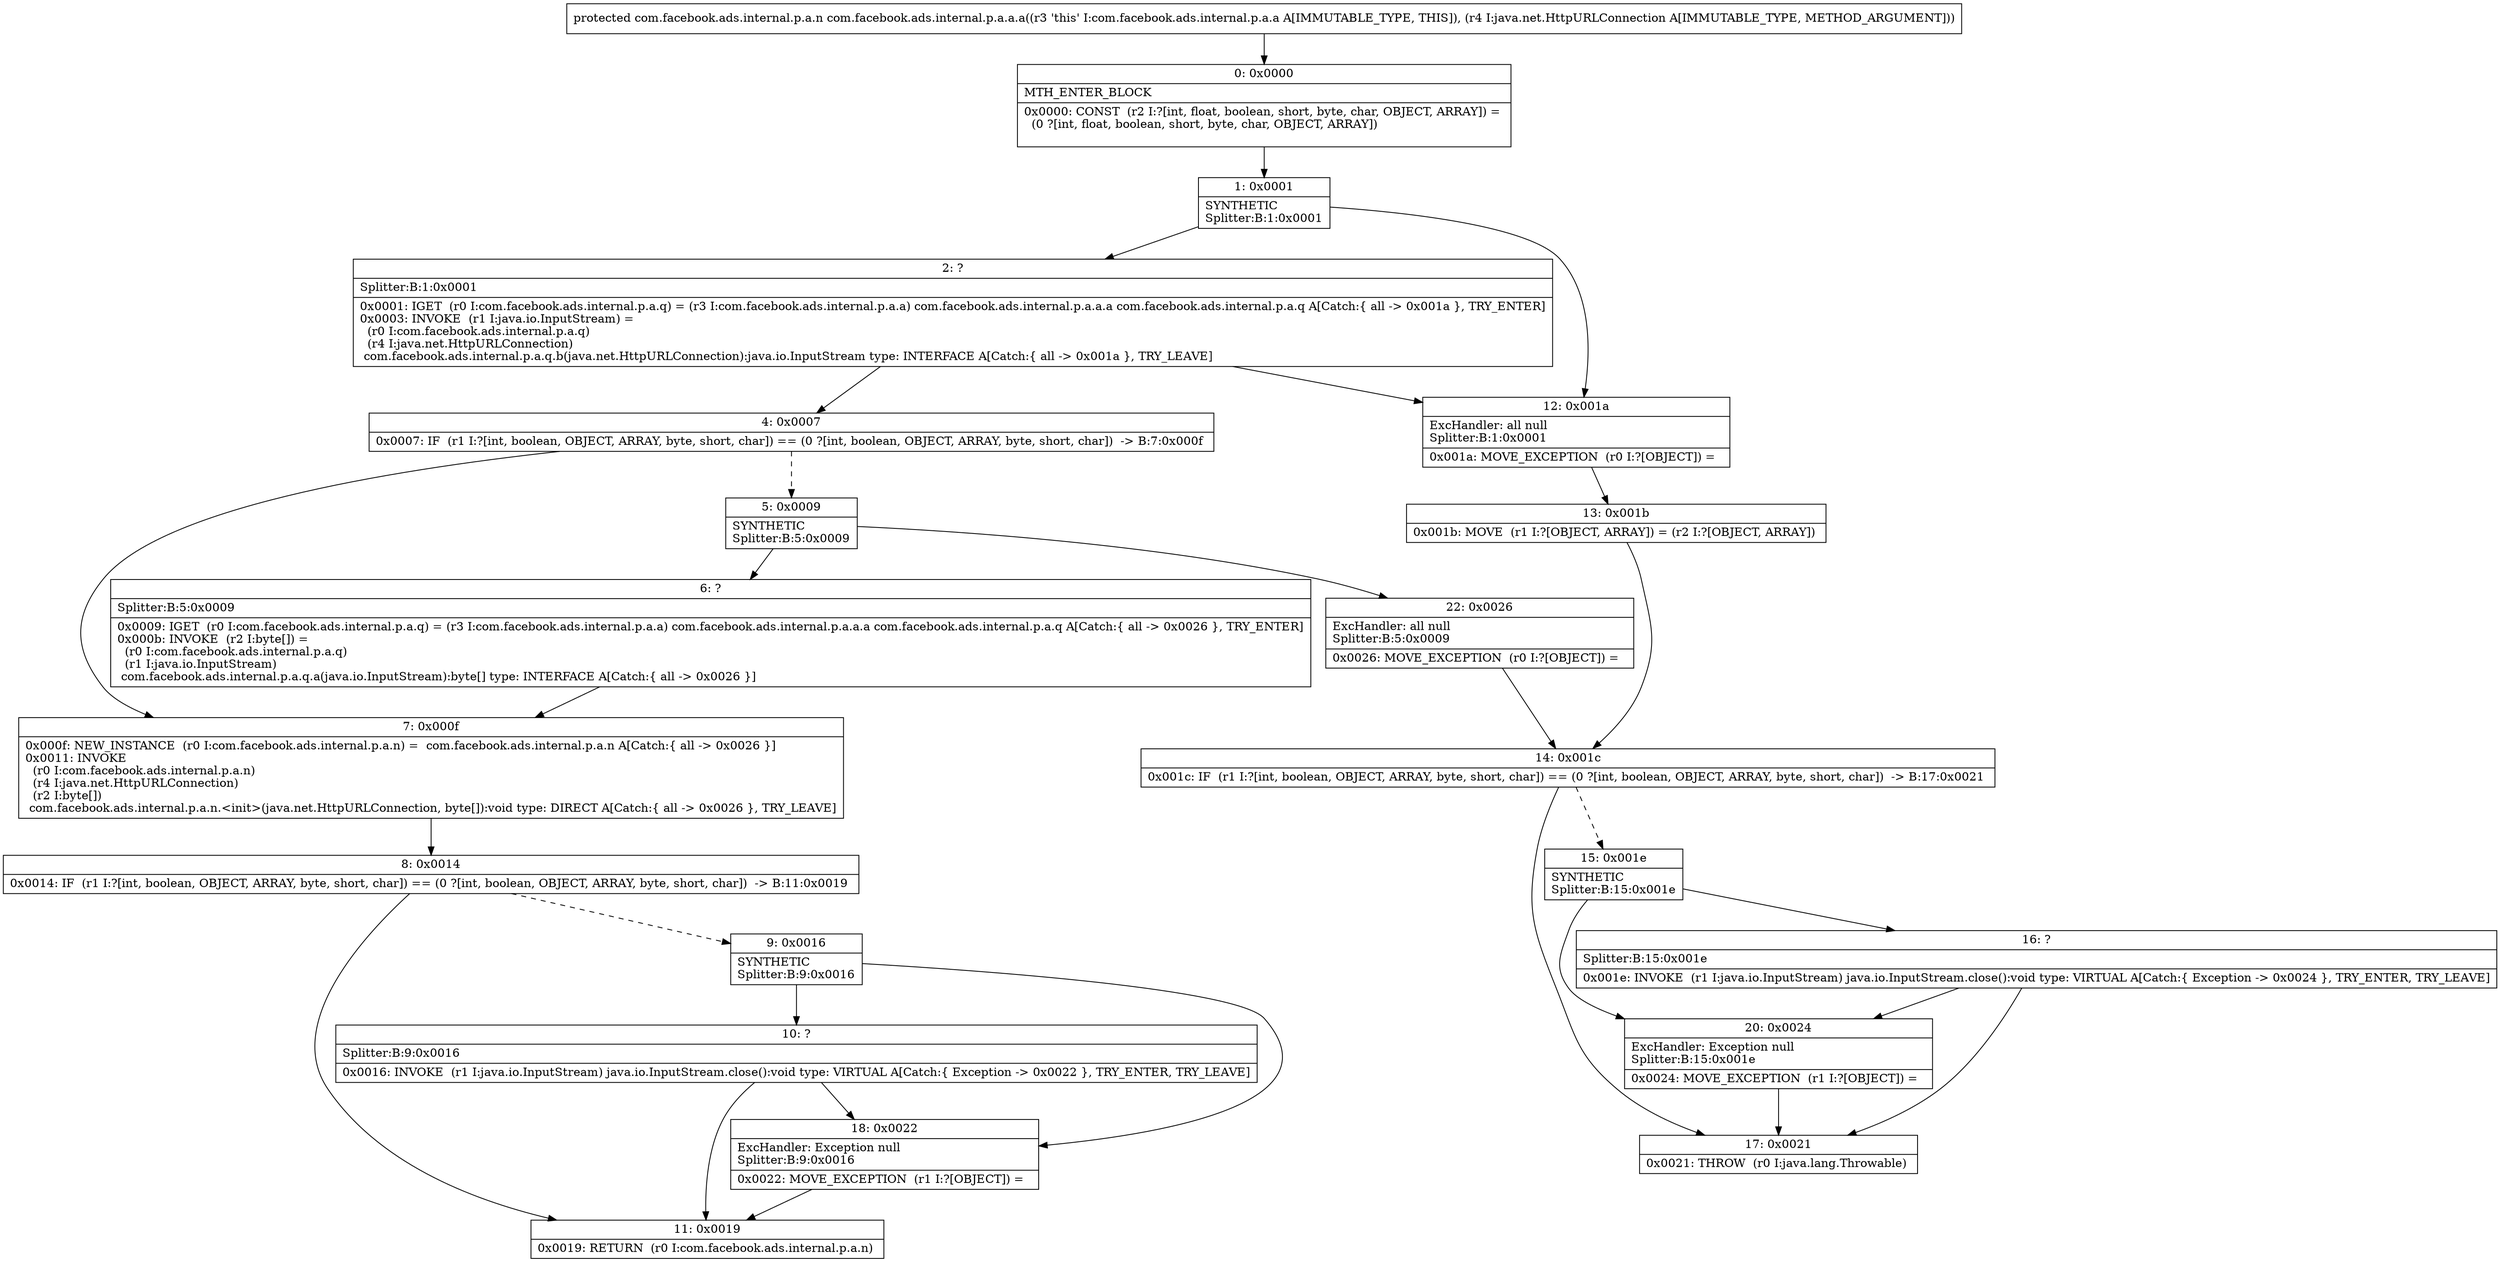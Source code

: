digraph "CFG forcom.facebook.ads.internal.p.a.a.a(Ljava\/net\/HttpURLConnection;)Lcom\/facebook\/ads\/internal\/p\/a\/n;" {
Node_0 [shape=record,label="{0\:\ 0x0000|MTH_ENTER_BLOCK\l|0x0000: CONST  (r2 I:?[int, float, boolean, short, byte, char, OBJECT, ARRAY]) = \l  (0 ?[int, float, boolean, short, byte, char, OBJECT, ARRAY])\l \l}"];
Node_1 [shape=record,label="{1\:\ 0x0001|SYNTHETIC\lSplitter:B:1:0x0001\l}"];
Node_2 [shape=record,label="{2\:\ ?|Splitter:B:1:0x0001\l|0x0001: IGET  (r0 I:com.facebook.ads.internal.p.a.q) = (r3 I:com.facebook.ads.internal.p.a.a) com.facebook.ads.internal.p.a.a.a com.facebook.ads.internal.p.a.q A[Catch:\{ all \-\> 0x001a \}, TRY_ENTER]\l0x0003: INVOKE  (r1 I:java.io.InputStream) = \l  (r0 I:com.facebook.ads.internal.p.a.q)\l  (r4 I:java.net.HttpURLConnection)\l com.facebook.ads.internal.p.a.q.b(java.net.HttpURLConnection):java.io.InputStream type: INTERFACE A[Catch:\{ all \-\> 0x001a \}, TRY_LEAVE]\l}"];
Node_4 [shape=record,label="{4\:\ 0x0007|0x0007: IF  (r1 I:?[int, boolean, OBJECT, ARRAY, byte, short, char]) == (0 ?[int, boolean, OBJECT, ARRAY, byte, short, char])  \-\> B:7:0x000f \l}"];
Node_5 [shape=record,label="{5\:\ 0x0009|SYNTHETIC\lSplitter:B:5:0x0009\l}"];
Node_6 [shape=record,label="{6\:\ ?|Splitter:B:5:0x0009\l|0x0009: IGET  (r0 I:com.facebook.ads.internal.p.a.q) = (r3 I:com.facebook.ads.internal.p.a.a) com.facebook.ads.internal.p.a.a.a com.facebook.ads.internal.p.a.q A[Catch:\{ all \-\> 0x0026 \}, TRY_ENTER]\l0x000b: INVOKE  (r2 I:byte[]) = \l  (r0 I:com.facebook.ads.internal.p.a.q)\l  (r1 I:java.io.InputStream)\l com.facebook.ads.internal.p.a.q.a(java.io.InputStream):byte[] type: INTERFACE A[Catch:\{ all \-\> 0x0026 \}]\l}"];
Node_7 [shape=record,label="{7\:\ 0x000f|0x000f: NEW_INSTANCE  (r0 I:com.facebook.ads.internal.p.a.n) =  com.facebook.ads.internal.p.a.n A[Catch:\{ all \-\> 0x0026 \}]\l0x0011: INVOKE  \l  (r0 I:com.facebook.ads.internal.p.a.n)\l  (r4 I:java.net.HttpURLConnection)\l  (r2 I:byte[])\l com.facebook.ads.internal.p.a.n.\<init\>(java.net.HttpURLConnection, byte[]):void type: DIRECT A[Catch:\{ all \-\> 0x0026 \}, TRY_LEAVE]\l}"];
Node_8 [shape=record,label="{8\:\ 0x0014|0x0014: IF  (r1 I:?[int, boolean, OBJECT, ARRAY, byte, short, char]) == (0 ?[int, boolean, OBJECT, ARRAY, byte, short, char])  \-\> B:11:0x0019 \l}"];
Node_9 [shape=record,label="{9\:\ 0x0016|SYNTHETIC\lSplitter:B:9:0x0016\l}"];
Node_10 [shape=record,label="{10\:\ ?|Splitter:B:9:0x0016\l|0x0016: INVOKE  (r1 I:java.io.InputStream) java.io.InputStream.close():void type: VIRTUAL A[Catch:\{ Exception \-\> 0x0022 \}, TRY_ENTER, TRY_LEAVE]\l}"];
Node_11 [shape=record,label="{11\:\ 0x0019|0x0019: RETURN  (r0 I:com.facebook.ads.internal.p.a.n) \l}"];
Node_12 [shape=record,label="{12\:\ 0x001a|ExcHandler: all null\lSplitter:B:1:0x0001\l|0x001a: MOVE_EXCEPTION  (r0 I:?[OBJECT]) =  \l}"];
Node_13 [shape=record,label="{13\:\ 0x001b|0x001b: MOVE  (r1 I:?[OBJECT, ARRAY]) = (r2 I:?[OBJECT, ARRAY]) \l}"];
Node_14 [shape=record,label="{14\:\ 0x001c|0x001c: IF  (r1 I:?[int, boolean, OBJECT, ARRAY, byte, short, char]) == (0 ?[int, boolean, OBJECT, ARRAY, byte, short, char])  \-\> B:17:0x0021 \l}"];
Node_15 [shape=record,label="{15\:\ 0x001e|SYNTHETIC\lSplitter:B:15:0x001e\l}"];
Node_16 [shape=record,label="{16\:\ ?|Splitter:B:15:0x001e\l|0x001e: INVOKE  (r1 I:java.io.InputStream) java.io.InputStream.close():void type: VIRTUAL A[Catch:\{ Exception \-\> 0x0024 \}, TRY_ENTER, TRY_LEAVE]\l}"];
Node_17 [shape=record,label="{17\:\ 0x0021|0x0021: THROW  (r0 I:java.lang.Throwable) \l}"];
Node_18 [shape=record,label="{18\:\ 0x0022|ExcHandler: Exception null\lSplitter:B:9:0x0016\l|0x0022: MOVE_EXCEPTION  (r1 I:?[OBJECT]) =  \l}"];
Node_20 [shape=record,label="{20\:\ 0x0024|ExcHandler: Exception null\lSplitter:B:15:0x001e\l|0x0024: MOVE_EXCEPTION  (r1 I:?[OBJECT]) =  \l}"];
Node_22 [shape=record,label="{22\:\ 0x0026|ExcHandler: all null\lSplitter:B:5:0x0009\l|0x0026: MOVE_EXCEPTION  (r0 I:?[OBJECT]) =  \l}"];
MethodNode[shape=record,label="{protected com.facebook.ads.internal.p.a.n com.facebook.ads.internal.p.a.a.a((r3 'this' I:com.facebook.ads.internal.p.a.a A[IMMUTABLE_TYPE, THIS]), (r4 I:java.net.HttpURLConnection A[IMMUTABLE_TYPE, METHOD_ARGUMENT])) }"];
MethodNode -> Node_0;
Node_0 -> Node_1;
Node_1 -> Node_2;
Node_1 -> Node_12;
Node_2 -> Node_12;
Node_2 -> Node_4;
Node_4 -> Node_5[style=dashed];
Node_4 -> Node_7;
Node_5 -> Node_6;
Node_5 -> Node_22;
Node_6 -> Node_7;
Node_7 -> Node_8;
Node_8 -> Node_9[style=dashed];
Node_8 -> Node_11;
Node_9 -> Node_10;
Node_9 -> Node_18;
Node_10 -> Node_11;
Node_10 -> Node_18;
Node_12 -> Node_13;
Node_13 -> Node_14;
Node_14 -> Node_15[style=dashed];
Node_14 -> Node_17;
Node_15 -> Node_16;
Node_15 -> Node_20;
Node_16 -> Node_17;
Node_16 -> Node_20;
Node_18 -> Node_11;
Node_20 -> Node_17;
Node_22 -> Node_14;
}

